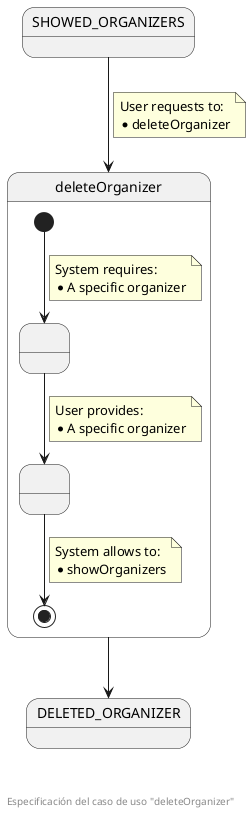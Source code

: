 @startuml
state SHOWED_ORGANIZERS
state deleteOrganizer {
  state " " as pendingOrganizer
  state " " as providedOrganizer
  [*] --> pendingOrganizer
  note on link
    System requires:
    * A specific organizer
  end note
  pendingOrganizer --> providedOrganizer
  note on link
    User provides:
    * A specific organizer
  end note
  providedOrganizer --> [*]
  note on link
    System allows to:
    * showOrganizers
  end note
}
state DELETED_ORGANIZER

SHOWED_ORGANIZERS --> deleteOrganizer
note on link
  User requests to:
  * deleteOrganizer
end note

deleteOrganizer --> DELETED_ORGANIZER

footer \n\n\n Especificación del caso de uso "deleteOrganizer"
@enduml
